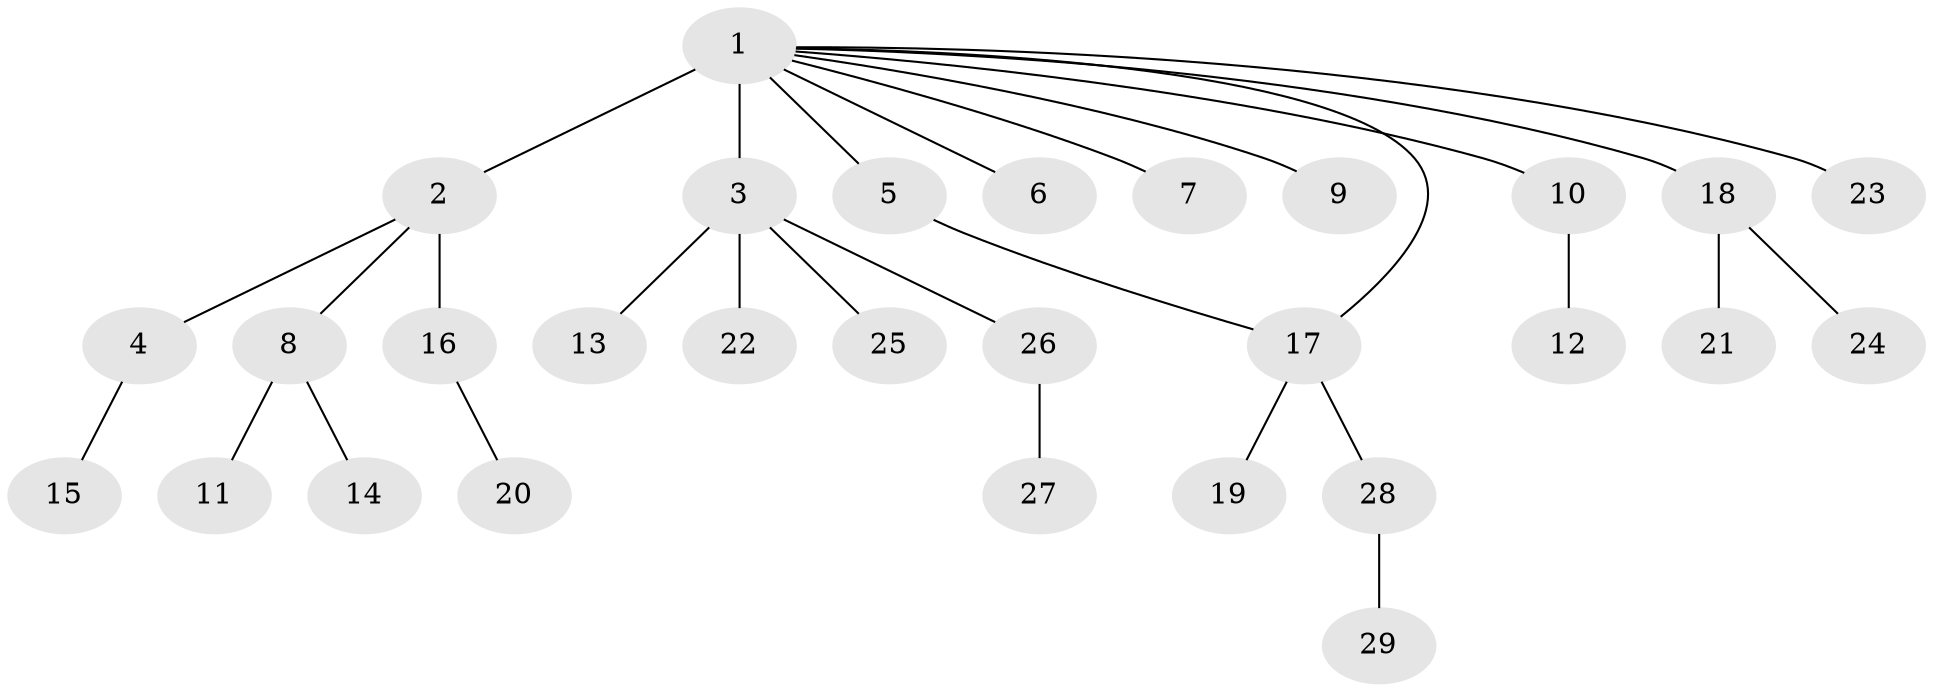 // original degree distribution, {23: 0.011111111111111112, 9: 0.011111111111111112, 2: 0.18888888888888888, 1: 0.6111111111111112, 4: 0.044444444444444446, 3: 0.1, 6: 0.011111111111111112, 5: 0.022222222222222223}
// Generated by graph-tools (version 1.1) at 2025/50/03/04/25 22:50:42]
// undirected, 29 vertices, 29 edges
graph export_dot {
  node [color=gray90,style=filled];
  1;
  2;
  3;
  4;
  5;
  6;
  7;
  8;
  9;
  10;
  11;
  12;
  13;
  14;
  15;
  16;
  17;
  18;
  19;
  20;
  21;
  22;
  23;
  24;
  25;
  26;
  27;
  28;
  29;
  1 -- 2 [weight=1.0];
  1 -- 3 [weight=12.0];
  1 -- 5 [weight=1.0];
  1 -- 6 [weight=1.0];
  1 -- 7 [weight=1.0];
  1 -- 9 [weight=1.0];
  1 -- 10 [weight=1.0];
  1 -- 17 [weight=1.0];
  1 -- 18 [weight=1.0];
  1 -- 23 [weight=1.0];
  2 -- 4 [weight=1.0];
  2 -- 8 [weight=1.0];
  2 -- 16 [weight=5.0];
  3 -- 13 [weight=1.0];
  3 -- 22 [weight=1.0];
  3 -- 25 [weight=1.0];
  3 -- 26 [weight=1.0];
  4 -- 15 [weight=1.0];
  5 -- 17 [weight=1.0];
  8 -- 11 [weight=1.0];
  8 -- 14 [weight=1.0];
  10 -- 12 [weight=1.0];
  16 -- 20 [weight=1.0];
  17 -- 19 [weight=1.0];
  17 -- 28 [weight=1.0];
  18 -- 21 [weight=1.0];
  18 -- 24 [weight=1.0];
  26 -- 27 [weight=1.0];
  28 -- 29 [weight=1.0];
}
